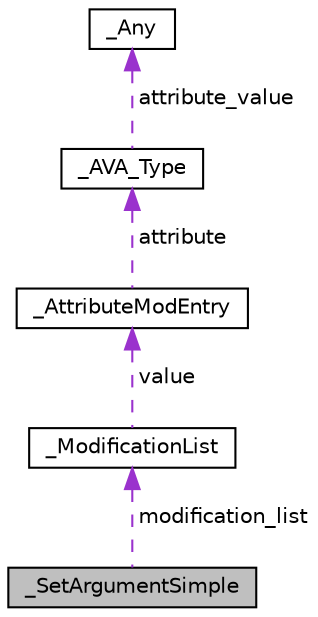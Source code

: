digraph "_SetArgumentSimple"
{
  edge [fontname="Helvetica",fontsize="10",labelfontname="Helvetica",labelfontsize="10"];
  node [fontname="Helvetica",fontsize="10",shape=record];
  Node1 [label="_SetArgumentSimple",height=0.2,width=0.4,color="black", fillcolor="grey75", style="filled", fontcolor="black"];
  Node2 -> Node1 [dir="back",color="darkorchid3",fontsize="10",style="dashed",label=" modification_list" ,fontname="Helvetica"];
  Node2 [label="_ModificationList",height=0.2,width=0.4,color="black", fillcolor="white", style="filled",URL="$struct___modification_list.html"];
  Node3 -> Node2 [dir="back",color="darkorchid3",fontsize="10",style="dashed",label=" value" ,fontname="Helvetica"];
  Node3 [label="_AttributeModEntry",height=0.2,width=0.4,color="black", fillcolor="white", style="filled",URL="$struct___attribute_mod_entry.html"];
  Node4 -> Node3 [dir="back",color="darkorchid3",fontsize="10",style="dashed",label=" attribute" ,fontname="Helvetica"];
  Node4 [label="_AVA_Type",height=0.2,width=0.4,color="black", fillcolor="white", style="filled",URL="$struct___a_v_a___type.html"];
  Node5 -> Node4 [dir="back",color="darkorchid3",fontsize="10",style="dashed",label=" attribute_value" ,fontname="Helvetica"];
  Node5 [label="_Any",height=0.2,width=0.4,color="black", fillcolor="white", style="filled",URL="$struct___any.html"];
}
